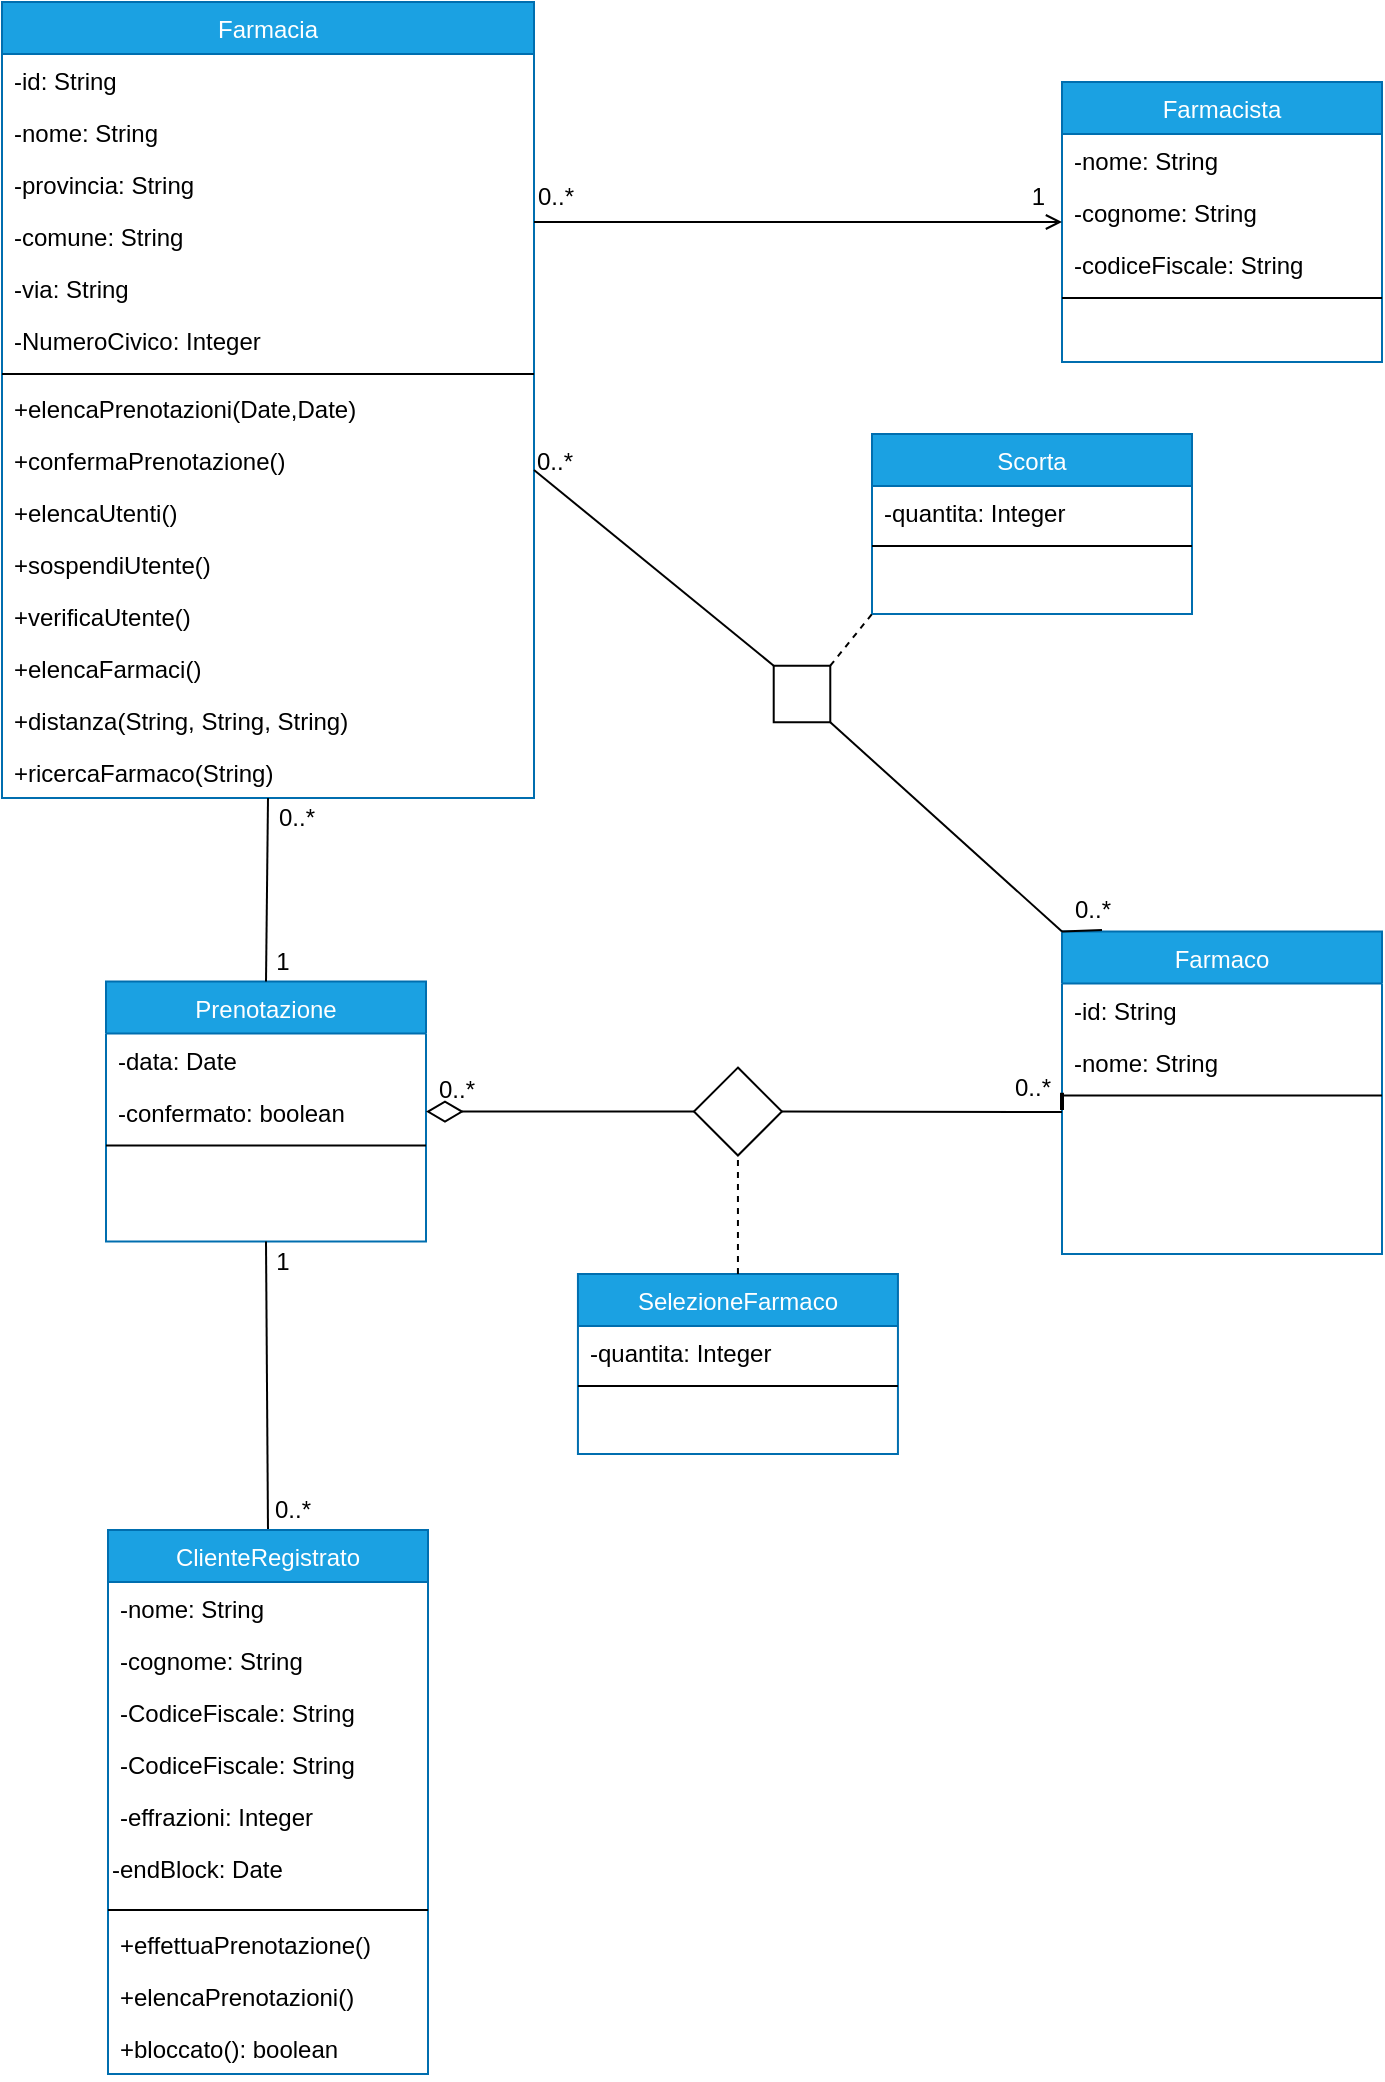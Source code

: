 <mxfile version="14.6.9" type="device"><diagram id="4JCZ7fyaf1LomhdVgu8I" name="Page-1"><mxGraphModel dx="1248" dy="677" grid="1" gridSize="10" guides="1" tooltips="1" connect="1" arrows="1" fold="1" page="1" pageScale="1" pageWidth="827" pageHeight="1169" math="0" shadow="0"><root><mxCell id="0"/><mxCell id="1" parent="0"/><mxCell id="CKkc8vY8zEH4kPUPxKoW-1" value="Farmacia" style="swimlane;fontStyle=0;align=center;verticalAlign=top;childLayout=stackLayout;horizontal=1;startSize=26;horizontalStack=0;resizeParent=1;resizeLast=0;collapsible=1;marginBottom=0;rounded=0;shadow=0;strokeWidth=1;fillColor=#1ba1e2;strokeColor=#006EAF;fontColor=#ffffff;" vertex="1" parent="1"><mxGeometry x="370" y="194" width="266" height="398" as="geometry"><mxRectangle x="230" y="140" width="160" height="26" as="alternateBounds"/></mxGeometry></mxCell><mxCell id="CKkc8vY8zEH4kPUPxKoW-2" value="-id: String" style="text;align=left;verticalAlign=top;spacingLeft=4;spacingRight=4;overflow=hidden;rotatable=0;points=[[0,0.5],[1,0.5]];portConstraint=eastwest;" vertex="1" parent="CKkc8vY8zEH4kPUPxKoW-1"><mxGeometry y="26" width="266" height="26" as="geometry"/></mxCell><mxCell id="CKkc8vY8zEH4kPUPxKoW-3" value="-nome: String&#10;" style="text;align=left;verticalAlign=top;spacingLeft=4;spacingRight=4;overflow=hidden;rotatable=0;points=[[0,0.5],[1,0.5]];portConstraint=eastwest;" vertex="1" parent="CKkc8vY8zEH4kPUPxKoW-1"><mxGeometry y="52" width="266" height="26" as="geometry"/></mxCell><mxCell id="CKkc8vY8zEH4kPUPxKoW-4" value="-provincia: String" style="text;align=left;verticalAlign=top;spacingLeft=4;spacingRight=4;overflow=hidden;rotatable=0;points=[[0,0.5],[1,0.5]];portConstraint=eastwest;rounded=0;shadow=0;html=0;" vertex="1" parent="CKkc8vY8zEH4kPUPxKoW-1"><mxGeometry y="78" width="266" height="26" as="geometry"/></mxCell><mxCell id="CKkc8vY8zEH4kPUPxKoW-5" value="-comune: String" style="text;align=left;verticalAlign=top;spacingLeft=4;spacingRight=4;overflow=hidden;rotatable=0;points=[[0,0.5],[1,0.5]];portConstraint=eastwest;rounded=0;shadow=0;html=0;" vertex="1" parent="CKkc8vY8zEH4kPUPxKoW-1"><mxGeometry y="104" width="266" height="26" as="geometry"/></mxCell><mxCell id="CKkc8vY8zEH4kPUPxKoW-6" value="-via: String" style="text;align=left;verticalAlign=top;spacingLeft=4;spacingRight=4;overflow=hidden;rotatable=0;points=[[0,0.5],[1,0.5]];portConstraint=eastwest;" vertex="1" parent="CKkc8vY8zEH4kPUPxKoW-1"><mxGeometry y="130" width="266" height="26" as="geometry"/></mxCell><mxCell id="CKkc8vY8zEH4kPUPxKoW-7" value="-NumeroCivico: Integer" style="text;align=left;verticalAlign=top;spacingLeft=4;spacingRight=4;overflow=hidden;rotatable=0;points=[[0,0.5],[1,0.5]];portConstraint=eastwest;" vertex="1" parent="CKkc8vY8zEH4kPUPxKoW-1"><mxGeometry y="156" width="266" height="26" as="geometry"/></mxCell><mxCell id="CKkc8vY8zEH4kPUPxKoW-8" value="" style="line;html=1;strokeWidth=1;align=left;verticalAlign=middle;spacingTop=-1;spacingLeft=3;spacingRight=3;rotatable=0;labelPosition=right;points=[];portConstraint=eastwest;" vertex="1" parent="CKkc8vY8zEH4kPUPxKoW-1"><mxGeometry y="182" width="266" height="8" as="geometry"/></mxCell><mxCell id="CKkc8vY8zEH4kPUPxKoW-9" value="+elencaPrenotazioni(Date,Date)" style="text;align=left;verticalAlign=top;spacingLeft=4;spacingRight=4;overflow=hidden;rotatable=0;points=[[0,0.5],[1,0.5]];portConstraint=eastwest;" vertex="1" parent="CKkc8vY8zEH4kPUPxKoW-1"><mxGeometry y="190" width="266" height="26" as="geometry"/></mxCell><mxCell id="CKkc8vY8zEH4kPUPxKoW-10" value="+confermaPrenotazione()" style="text;align=left;verticalAlign=top;spacingLeft=4;spacingRight=4;overflow=hidden;rotatable=0;points=[[0,0.5],[1,0.5]];portConstraint=eastwest;" vertex="1" parent="CKkc8vY8zEH4kPUPxKoW-1"><mxGeometry y="216" width="266" height="26" as="geometry"/></mxCell><mxCell id="CKkc8vY8zEH4kPUPxKoW-11" value="+elencaUtenti()" style="text;align=left;verticalAlign=top;spacingLeft=4;spacingRight=4;overflow=hidden;rotatable=0;points=[[0,0.5],[1,0.5]];portConstraint=eastwest;" vertex="1" parent="CKkc8vY8zEH4kPUPxKoW-1"><mxGeometry y="242" width="266" height="26" as="geometry"/></mxCell><mxCell id="CKkc8vY8zEH4kPUPxKoW-12" value="+sospendiUtente()" style="text;align=left;verticalAlign=top;spacingLeft=4;spacingRight=4;overflow=hidden;rotatable=0;points=[[0,0.5],[1,0.5]];portConstraint=eastwest;" vertex="1" parent="CKkc8vY8zEH4kPUPxKoW-1"><mxGeometry y="268" width="266" height="26" as="geometry"/></mxCell><mxCell id="CKkc8vY8zEH4kPUPxKoW-13" value="+verificaUtente()" style="text;align=left;verticalAlign=top;spacingLeft=4;spacingRight=4;overflow=hidden;rotatable=0;points=[[0,0.5],[1,0.5]];portConstraint=eastwest;" vertex="1" parent="CKkc8vY8zEH4kPUPxKoW-1"><mxGeometry y="294" width="266" height="26" as="geometry"/></mxCell><mxCell id="CKkc8vY8zEH4kPUPxKoW-14" value="+elencaFarmaci()" style="text;align=left;verticalAlign=top;spacingLeft=4;spacingRight=4;overflow=hidden;rotatable=0;points=[[0,0.5],[1,0.5]];portConstraint=eastwest;" vertex="1" parent="CKkc8vY8zEH4kPUPxKoW-1"><mxGeometry y="320" width="266" height="26" as="geometry"/></mxCell><mxCell id="CKkc8vY8zEH4kPUPxKoW-64" value="+distanza(String, String, String) " style="text;align=left;verticalAlign=top;spacingLeft=4;spacingRight=4;overflow=hidden;rotatable=0;points=[[0,0.5],[1,0.5]];portConstraint=eastwest;" vertex="1" parent="CKkc8vY8zEH4kPUPxKoW-1"><mxGeometry y="346" width="266" height="26" as="geometry"/></mxCell><mxCell id="CKkc8vY8zEH4kPUPxKoW-84" value="+ricercaFarmaco(String)" style="text;align=left;verticalAlign=top;spacingLeft=4;spacingRight=4;overflow=hidden;rotatable=0;points=[[0,0.5],[1,0.5]];portConstraint=eastwest;" vertex="1" parent="CKkc8vY8zEH4kPUPxKoW-1"><mxGeometry y="372" width="266" height="26" as="geometry"/></mxCell><mxCell id="CKkc8vY8zEH4kPUPxKoW-15" value="Farmacista" style="swimlane;fontStyle=0;align=center;verticalAlign=top;childLayout=stackLayout;horizontal=1;startSize=26;horizontalStack=0;resizeParent=1;resizeLast=0;collapsible=1;marginBottom=0;rounded=0;shadow=0;strokeWidth=1;fillColor=#1ba1e2;strokeColor=#006EAF;fontColor=#ffffff;" vertex="1" parent="1"><mxGeometry x="900" y="234" width="160" height="140" as="geometry"><mxRectangle x="550" y="140" width="160" height="26" as="alternateBounds"/></mxGeometry></mxCell><mxCell id="CKkc8vY8zEH4kPUPxKoW-16" value="-nome: String" style="text;align=left;verticalAlign=top;spacingLeft=4;spacingRight=4;overflow=hidden;rotatable=0;points=[[0,0.5],[1,0.5]];portConstraint=eastwest;" vertex="1" parent="CKkc8vY8zEH4kPUPxKoW-15"><mxGeometry y="26" width="160" height="26" as="geometry"/></mxCell><mxCell id="CKkc8vY8zEH4kPUPxKoW-17" value="-cognome: String" style="text;align=left;verticalAlign=top;spacingLeft=4;spacingRight=4;overflow=hidden;rotatable=0;points=[[0,0.5],[1,0.5]];portConstraint=eastwest;rounded=0;shadow=0;html=0;" vertex="1" parent="CKkc8vY8zEH4kPUPxKoW-15"><mxGeometry y="52" width="160" height="26" as="geometry"/></mxCell><mxCell id="CKkc8vY8zEH4kPUPxKoW-18" value="-codiceFiscale: String" style="text;align=left;verticalAlign=top;spacingLeft=4;spacingRight=4;overflow=hidden;rotatable=0;points=[[0,0.5],[1,0.5]];portConstraint=eastwest;rounded=0;shadow=0;html=0;" vertex="1" parent="CKkc8vY8zEH4kPUPxKoW-15"><mxGeometry y="78" width="160" height="26" as="geometry"/></mxCell><mxCell id="CKkc8vY8zEH4kPUPxKoW-19" value="" style="line;html=1;strokeWidth=1;align=left;verticalAlign=middle;spacingTop=-1;spacingLeft=3;spacingRight=3;rotatable=0;labelPosition=right;points=[];portConstraint=eastwest;" vertex="1" parent="CKkc8vY8zEH4kPUPxKoW-15"><mxGeometry y="104" width="160" height="8" as="geometry"/></mxCell><mxCell id="CKkc8vY8zEH4kPUPxKoW-20" value="" style="endArrow=open;shadow=0;strokeWidth=1;rounded=0;endFill=1;edgeStyle=elbowEdgeStyle;elbow=vertical;" edge="1" parent="1" source="CKkc8vY8zEH4kPUPxKoW-1" target="CKkc8vY8zEH4kPUPxKoW-15"><mxGeometry x="0.5" y="41" relative="1" as="geometry"><mxPoint x="471" y="310" as="sourcePoint"/><mxPoint x="631" y="310" as="targetPoint"/><mxPoint x="-40" y="32" as="offset"/></mxGeometry></mxCell><mxCell id="CKkc8vY8zEH4kPUPxKoW-21" value="0..*" style="resizable=0;align=left;verticalAlign=bottom;labelBackgroundColor=none;fontSize=12;" connectable="0" vertex="1" parent="CKkc8vY8zEH4kPUPxKoW-20"><mxGeometry x="-1" relative="1" as="geometry"><mxPoint y="-4" as="offset"/></mxGeometry></mxCell><mxCell id="CKkc8vY8zEH4kPUPxKoW-22" value="1" style="resizable=0;align=right;verticalAlign=bottom;labelBackgroundColor=none;fontSize=12;" connectable="0" vertex="1" parent="CKkc8vY8zEH4kPUPxKoW-20"><mxGeometry x="1" relative="1" as="geometry"><mxPoint x="-7" y="-4" as="offset"/></mxGeometry></mxCell><mxCell id="CKkc8vY8zEH4kPUPxKoW-24" value="Farmaco" style="swimlane;fontStyle=0;align=center;verticalAlign=top;childLayout=stackLayout;horizontal=1;startSize=26;horizontalStack=0;resizeParent=1;resizeLast=0;collapsible=1;marginBottom=0;rounded=0;shadow=0;strokeWidth=1;fillColor=#1ba1e2;strokeColor=#006EAF;fontColor=#ffffff;" vertex="1" parent="1"><mxGeometry x="900" y="658.77" width="160" height="161.23" as="geometry"><mxRectangle x="230" y="140" width="160" height="26" as="alternateBounds"/></mxGeometry></mxCell><mxCell id="CKkc8vY8zEH4kPUPxKoW-25" value="-id: String" style="text;align=left;verticalAlign=top;spacingLeft=4;spacingRight=4;overflow=hidden;rotatable=0;points=[[0,0.5],[1,0.5]];portConstraint=eastwest;" vertex="1" parent="CKkc8vY8zEH4kPUPxKoW-24"><mxGeometry y="26" width="160" height="26" as="geometry"/></mxCell><mxCell id="CKkc8vY8zEH4kPUPxKoW-26" value="-nome: String&#10;" style="text;align=left;verticalAlign=top;spacingLeft=4;spacingRight=4;overflow=hidden;rotatable=0;points=[[0,0.5],[1,0.5]];portConstraint=eastwest;" vertex="1" parent="CKkc8vY8zEH4kPUPxKoW-24"><mxGeometry y="52" width="160" height="26" as="geometry"/></mxCell><mxCell id="CKkc8vY8zEH4kPUPxKoW-27" value="" style="line;html=1;strokeWidth=1;align=left;verticalAlign=middle;spacingTop=-1;spacingLeft=3;spacingRight=3;rotatable=0;labelPosition=right;points=[];portConstraint=eastwest;" vertex="1" parent="CKkc8vY8zEH4kPUPxKoW-24"><mxGeometry y="78" width="160" height="8" as="geometry"/></mxCell><mxCell id="CKkc8vY8zEH4kPUPxKoW-28" value="Prenotazione" style="swimlane;fontStyle=0;align=center;verticalAlign=top;childLayout=stackLayout;horizontal=1;startSize=26;horizontalStack=0;resizeParent=1;resizeLast=0;collapsible=1;marginBottom=0;rounded=0;shadow=0;strokeWidth=1;fillColor=#1ba1e2;strokeColor=#006EAF;fontColor=#ffffff;" vertex="1" parent="1"><mxGeometry x="422" y="683.77" width="160" height="130" as="geometry"><mxRectangle x="230" y="140" width="160" height="26" as="alternateBounds"/></mxGeometry></mxCell><mxCell id="CKkc8vY8zEH4kPUPxKoW-29" value="-data: Date&#10;" style="text;align=left;verticalAlign=top;spacingLeft=4;spacingRight=4;overflow=hidden;rotatable=0;points=[[0,0.5],[1,0.5]];portConstraint=eastwest;" vertex="1" parent="CKkc8vY8zEH4kPUPxKoW-28"><mxGeometry y="26" width="160" height="26" as="geometry"/></mxCell><mxCell id="CKkc8vY8zEH4kPUPxKoW-30" value="-confermato: boolean" style="text;align=left;verticalAlign=top;spacingLeft=4;spacingRight=4;overflow=hidden;rotatable=0;points=[[0,0.5],[1,0.5]];portConstraint=eastwest;" vertex="1" parent="CKkc8vY8zEH4kPUPxKoW-28"><mxGeometry y="52" width="160" height="26" as="geometry"/></mxCell><mxCell id="CKkc8vY8zEH4kPUPxKoW-31" value="" style="line;html=1;strokeWidth=1;align=left;verticalAlign=middle;spacingTop=-1;spacingLeft=3;spacingRight=3;rotatable=0;labelPosition=right;points=[];portConstraint=eastwest;" vertex="1" parent="CKkc8vY8zEH4kPUPxKoW-28"><mxGeometry y="78" width="160" height="8" as="geometry"/></mxCell><mxCell id="CKkc8vY8zEH4kPUPxKoW-32" value="" style="endArrow=none;html=1;entryX=0.5;entryY=1;entryDx=0;entryDy=0;exitX=0.5;exitY=0;exitDx=0;exitDy=0;endFill=0;" edge="1" parent="1" source="CKkc8vY8zEH4kPUPxKoW-28" target="CKkc8vY8zEH4kPUPxKoW-1"><mxGeometry width="50" height="50" relative="1" as="geometry"><mxPoint x="751" y="516" as="sourcePoint"/><mxPoint x="751" y="438" as="targetPoint"/></mxGeometry></mxCell><mxCell id="CKkc8vY8zEH4kPUPxKoW-33" value="" style="endArrow=none;html=1;exitX=0.5;exitY=0;exitDx=0;exitDy=0;entryX=0.5;entryY=1;entryDx=0;entryDy=0;endFill=0;" edge="1" parent="1" source="CKkc8vY8zEH4kPUPxKoW-44" target="CKkc8vY8zEH4kPUPxKoW-28"><mxGeometry width="50" height="50" relative="1" as="geometry"><mxPoint x="504" y="958" as="sourcePoint"/><mxPoint x="1037" y="758" as="targetPoint"/></mxGeometry></mxCell><mxCell id="CKkc8vY8zEH4kPUPxKoW-34" value="" style="endArrow=none;html=1;exitX=1;exitY=0.5;exitDx=0;exitDy=0;entryX=0;entryY=0.5;entryDx=0;entryDy=0;endFill=0;startSize=12;strokeWidth=2;startArrow=none;startFill=0;" edge="1" parent="1" target="CKkc8vY8zEH4kPUPxKoW-24"><mxGeometry width="50" height="50" relative="1" as="geometry"><mxPoint x="900" y="748" as="sourcePoint"/><mxPoint x="1047" y="758" as="targetPoint"/></mxGeometry></mxCell><mxCell id="CKkc8vY8zEH4kPUPxKoW-35" value="" style="endArrow=none;html=1;entryX=0;entryY=0;entryDx=0;entryDy=0;endFill=0;startArrow=none;" edge="1" parent="1" target="CKkc8vY8zEH4kPUPxKoW-24"><mxGeometry width="50" height="50" relative="1" as="geometry"><mxPoint x="920" y="658" as="sourcePoint"/><mxPoint x="1061" y="598" as="targetPoint"/></mxGeometry></mxCell><mxCell id="CKkc8vY8zEH4kPUPxKoW-36" value="0..*" style="text;html=1;align=center;verticalAlign=middle;resizable=0;points=[];autosize=1;strokeColor=none;" vertex="1" parent="1"><mxGeometry x="631" y="414" width="30" height="20" as="geometry"/></mxCell><mxCell id="CKkc8vY8zEH4kPUPxKoW-38" value="1" style="text;html=1;align=center;verticalAlign=middle;resizable=0;points=[];autosize=1;strokeColor=none;" vertex="1" parent="1"><mxGeometry x="500" y="663.77" width="20" height="20" as="geometry"/></mxCell><mxCell id="CKkc8vY8zEH4kPUPxKoW-39" value="0..*" style="text;html=1;align=center;verticalAlign=middle;resizable=0;points=[];autosize=1;strokeColor=none;" vertex="1" parent="1"><mxGeometry x="502" y="592" width="30" height="20" as="geometry"/></mxCell><mxCell id="CKkc8vY8zEH4kPUPxKoW-40" value="1" style="text;html=1;align=center;verticalAlign=middle;resizable=0;points=[];autosize=1;strokeColor=none;" vertex="1" parent="1"><mxGeometry x="500" y="813.77" width="20" height="20" as="geometry"/></mxCell><mxCell id="CKkc8vY8zEH4kPUPxKoW-41" value="0..*" style="text;html=1;align=center;verticalAlign=middle;resizable=0;points=[];autosize=1;strokeColor=none;" vertex="1" parent="1"><mxGeometry x="500" y="938" width="30" height="20" as="geometry"/></mxCell><mxCell id="CKkc8vY8zEH4kPUPxKoW-42" value="0..*" style="text;html=1;align=center;verticalAlign=middle;resizable=0;points=[];autosize=1;strokeColor=none;" vertex="1" parent="1"><mxGeometry x="582" y="728" width="30" height="20" as="geometry"/></mxCell><mxCell id="CKkc8vY8zEH4kPUPxKoW-44" value="ClienteRegistrato" style="swimlane;fontStyle=0;align=center;verticalAlign=top;childLayout=stackLayout;horizontal=1;startSize=26;horizontalStack=0;resizeParent=1;resizeLast=0;collapsible=1;marginBottom=0;rounded=0;shadow=0;strokeWidth=1;fillColor=#1ba1e2;strokeColor=#006EAF;fontColor=#ffffff;" vertex="1" parent="1"><mxGeometry x="423" y="958" width="160" height="272" as="geometry"><mxRectangle x="230" y="140" width="160" height="26" as="alternateBounds"/></mxGeometry></mxCell><mxCell id="CKkc8vY8zEH4kPUPxKoW-45" value="-nome: String&#10;" style="text;align=left;verticalAlign=top;spacingLeft=4;spacingRight=4;overflow=hidden;rotatable=0;points=[[0,0.5],[1,0.5]];portConstraint=eastwest;" vertex="1" parent="CKkc8vY8zEH4kPUPxKoW-44"><mxGeometry y="26" width="160" height="26" as="geometry"/></mxCell><mxCell id="CKkc8vY8zEH4kPUPxKoW-46" value="-cognome: String" style="text;align=left;verticalAlign=top;spacingLeft=4;spacingRight=4;overflow=hidden;rotatable=0;points=[[0,0.5],[1,0.5]];portConstraint=eastwest;" vertex="1" parent="CKkc8vY8zEH4kPUPxKoW-44"><mxGeometry y="52" width="160" height="26" as="geometry"/></mxCell><mxCell id="CKkc8vY8zEH4kPUPxKoW-47" value="-CodiceFiscale: String" style="text;align=left;verticalAlign=top;spacingLeft=4;spacingRight=4;overflow=hidden;rotatable=0;points=[[0,0.5],[1,0.5]];portConstraint=eastwest;" vertex="1" parent="CKkc8vY8zEH4kPUPxKoW-44"><mxGeometry y="78" width="160" height="26" as="geometry"/></mxCell><mxCell id="CKkc8vY8zEH4kPUPxKoW-48" value="-CodiceFiscale: String" style="text;align=left;verticalAlign=top;spacingLeft=4;spacingRight=4;overflow=hidden;rotatable=0;points=[[0,0.5],[1,0.5]];portConstraint=eastwest;" vertex="1" parent="CKkc8vY8zEH4kPUPxKoW-44"><mxGeometry y="104" width="160" height="26" as="geometry"/></mxCell><mxCell id="CKkc8vY8zEH4kPUPxKoW-49" value="-effrazioni: Integer" style="text;align=left;verticalAlign=top;spacingLeft=4;spacingRight=4;overflow=hidden;rotatable=0;points=[[0,0.5],[1,0.5]];portConstraint=eastwest;" vertex="1" parent="CKkc8vY8zEH4kPUPxKoW-44"><mxGeometry y="130" width="160" height="26" as="geometry"/></mxCell><mxCell id="CKkc8vY8zEH4kPUPxKoW-50" value="&lt;font face=&quot;helvetica&quot;&gt;-endBlock: Date&lt;/font&gt;" style="text;whiteSpace=wrap;html=1;" vertex="1" parent="CKkc8vY8zEH4kPUPxKoW-44"><mxGeometry y="156" width="160" height="30" as="geometry"/></mxCell><mxCell id="CKkc8vY8zEH4kPUPxKoW-51" value="" style="line;html=1;strokeWidth=1;align=left;verticalAlign=middle;spacingTop=-1;spacingLeft=3;spacingRight=3;rotatable=0;labelPosition=right;points=[];portConstraint=eastwest;" vertex="1" parent="CKkc8vY8zEH4kPUPxKoW-44"><mxGeometry y="186" width="160" height="8" as="geometry"/></mxCell><mxCell id="CKkc8vY8zEH4kPUPxKoW-52" value="+effettuaPrenotazione()" style="text;align=left;verticalAlign=top;spacingLeft=4;spacingRight=4;overflow=hidden;rotatable=0;points=[[0,0.5],[1,0.5]];portConstraint=eastwest;" vertex="1" parent="CKkc8vY8zEH4kPUPxKoW-44"><mxGeometry y="194" width="160" height="26" as="geometry"/></mxCell><mxCell id="CKkc8vY8zEH4kPUPxKoW-53" value="+elencaPrenotazioni()" style="text;align=left;verticalAlign=top;spacingLeft=4;spacingRight=4;overflow=hidden;rotatable=0;points=[[0,0.5],[1,0.5]];portConstraint=eastwest;" vertex="1" parent="CKkc8vY8zEH4kPUPxKoW-44"><mxGeometry y="220" width="160" height="26" as="geometry"/></mxCell><mxCell id="CKkc8vY8zEH4kPUPxKoW-54" value="+bloccato(): boolean" style="text;align=left;verticalAlign=top;spacingLeft=4;spacingRight=4;overflow=hidden;rotatable=0;points=[[0,0.5],[1,0.5]];portConstraint=eastwest;" vertex="1" parent="CKkc8vY8zEH4kPUPxKoW-44"><mxGeometry y="246" width="160" height="26" as="geometry"/></mxCell><mxCell id="CKkc8vY8zEH4kPUPxKoW-56" value="" style="endArrow=none;html=1;entryX=0;entryY=0;entryDx=0;entryDy=0;endFill=0;startArrow=none;exitX=1;exitY=0.5;exitDx=0;exitDy=0;" edge="1" parent="1" source="CKkc8vY8zEH4kPUPxKoW-81" target="CKkc8vY8zEH4kPUPxKoW-24"><mxGeometry width="50" height="50" relative="1" as="geometry"><mxPoint x="636" y="428" as="sourcePoint"/><mxPoint x="850.0" y="638" as="targetPoint"/></mxGeometry></mxCell><mxCell id="CKkc8vY8zEH4kPUPxKoW-58" value="" style="endArrow=none;html=1;exitX=1;exitY=0.5;exitDx=0;exitDy=0;endFill=0;startSize=16;strokeWidth=1;startArrow=none;startFill=0;" edge="1" parent="1" source="CKkc8vY8zEH4kPUPxKoW-70"><mxGeometry width="50" height="50" relative="1" as="geometry"><mxPoint x="583" y="748" as="sourcePoint"/><mxPoint x="900" y="749" as="targetPoint"/></mxGeometry></mxCell><mxCell id="CKkc8vY8zEH4kPUPxKoW-63" value="0..*" style="text;html=1;align=center;verticalAlign=middle;resizable=0;points=[];autosize=1;strokeColor=none;" vertex="1" parent="1"><mxGeometry x="900" y="638" width="30" height="20" as="geometry"/></mxCell><mxCell id="CKkc8vY8zEH4kPUPxKoW-65" value="Scorta" style="swimlane;fontStyle=0;align=center;verticalAlign=top;childLayout=stackLayout;horizontal=1;startSize=26;horizontalStack=0;resizeParent=1;resizeLast=0;collapsible=1;marginBottom=0;rounded=0;shadow=0;strokeWidth=1;fillColor=#1ba1e2;strokeColor=#006EAF;fontColor=#ffffff;" vertex="1" parent="1"><mxGeometry x="805" y="410" width="160" height="90" as="geometry"><mxRectangle x="550" y="140" width="160" height="26" as="alternateBounds"/></mxGeometry></mxCell><mxCell id="CKkc8vY8zEH4kPUPxKoW-66" value="-quantita: Integer" style="text;align=left;verticalAlign=top;spacingLeft=4;spacingRight=4;overflow=hidden;rotatable=0;points=[[0,0.5],[1,0.5]];portConstraint=eastwest;" vertex="1" parent="CKkc8vY8zEH4kPUPxKoW-65"><mxGeometry y="26" width="160" height="26" as="geometry"/></mxCell><mxCell id="CKkc8vY8zEH4kPUPxKoW-69" value="" style="line;html=1;strokeWidth=1;align=left;verticalAlign=middle;spacingTop=-1;spacingLeft=3;spacingRight=3;rotatable=0;labelPosition=right;points=[];portConstraint=eastwest;" vertex="1" parent="CKkc8vY8zEH4kPUPxKoW-65"><mxGeometry y="52" width="160" height="8" as="geometry"/></mxCell><mxCell id="CKkc8vY8zEH4kPUPxKoW-74" value="SelezioneFarmaco" style="swimlane;fontStyle=0;align=center;verticalAlign=top;childLayout=stackLayout;horizontal=1;startSize=26;horizontalStack=0;resizeParent=1;resizeLast=0;collapsible=1;marginBottom=0;rounded=0;shadow=0;strokeWidth=1;fillColor=#1ba1e2;strokeColor=#006EAF;fontColor=#ffffff;" vertex="1" parent="1"><mxGeometry x="657.97" y="830" width="160" height="90" as="geometry"><mxRectangle x="550" y="140" width="160" height="26" as="alternateBounds"/></mxGeometry></mxCell><mxCell id="CKkc8vY8zEH4kPUPxKoW-75" value="-quantita: Integer" style="text;align=left;verticalAlign=top;spacingLeft=4;spacingRight=4;overflow=hidden;rotatable=0;points=[[0,0.5],[1,0.5]];portConstraint=eastwest;" vertex="1" parent="CKkc8vY8zEH4kPUPxKoW-74"><mxGeometry y="26" width="160" height="26" as="geometry"/></mxCell><mxCell id="CKkc8vY8zEH4kPUPxKoW-76" value="" style="line;html=1;strokeWidth=1;align=left;verticalAlign=middle;spacingTop=-1;spacingLeft=3;spacingRight=3;rotatable=0;labelPosition=right;points=[];portConstraint=eastwest;" vertex="1" parent="CKkc8vY8zEH4kPUPxKoW-74"><mxGeometry y="52" width="160" height="8" as="geometry"/></mxCell><mxCell id="CKkc8vY8zEH4kPUPxKoW-70" value="" style="rhombus;whiteSpace=wrap;html=1;rotation=0;" vertex="1" parent="1"><mxGeometry x="715.97" y="726.77" width="44" height="44" as="geometry"/></mxCell><mxCell id="CKkc8vY8zEH4kPUPxKoW-77" value="" style="endArrow=none;html=1;exitX=1;exitY=0.5;exitDx=0;exitDy=0;entryX=0;entryY=0.5;entryDx=0;entryDy=0;endFill=0;startSize=16;sourcePerimeterSpacing=0;strokeWidth=1;startArrow=diamondThin;startFill=0;" edge="1" parent="1" source="CKkc8vY8zEH4kPUPxKoW-28" target="CKkc8vY8zEH4kPUPxKoW-70"><mxGeometry width="50" height="50" relative="1" as="geometry"><mxPoint x="583" y="748" as="sourcePoint"/><mxPoint x="890" y="746" as="targetPoint"/></mxGeometry></mxCell><mxCell id="CKkc8vY8zEH4kPUPxKoW-78" value="" style="endArrow=none;html=1;startSize=16;sourcePerimeterSpacing=0;strokeWidth=1;exitX=0.5;exitY=0;exitDx=0;exitDy=0;dashed=1;" edge="1" parent="1" source="CKkc8vY8zEH4kPUPxKoW-74" target="CKkc8vY8zEH4kPUPxKoW-70"><mxGeometry width="50" height="50" relative="1" as="geometry"><mxPoint x="820" y="800" as="sourcePoint"/><mxPoint x="738" y="770" as="targetPoint"/></mxGeometry></mxCell><mxCell id="CKkc8vY8zEH4kPUPxKoW-80" value="" style="endArrow=none;html=1;startSize=16;sourcePerimeterSpacing=0;strokeWidth=1;entryX=0;entryY=1;entryDx=0;entryDy=0;exitX=0.5;exitY=0;exitDx=0;exitDy=0;dashed=1;" edge="1" parent="1" source="CKkc8vY8zEH4kPUPxKoW-81" target="CKkc8vY8zEH4kPUPxKoW-65"><mxGeometry width="50" height="50" relative="1" as="geometry"><mxPoint x="1030" y="550" as="sourcePoint"/><mxPoint x="820" y="520" as="targetPoint"/></mxGeometry></mxCell><mxCell id="CKkc8vY8zEH4kPUPxKoW-81" value="" style="rhombus;whiteSpace=wrap;html=1;rotation=45;" vertex="1" parent="1"><mxGeometry x="750" y="520" width="40" height="40" as="geometry"/></mxCell><mxCell id="CKkc8vY8zEH4kPUPxKoW-82" value="" style="endArrow=none;html=1;entryX=0;entryY=0.5;entryDx=0;entryDy=0;endFill=0;" edge="1" parent="1" target="CKkc8vY8zEH4kPUPxKoW-81"><mxGeometry width="50" height="50" relative="1" as="geometry"><mxPoint x="636" y="428.0" as="sourcePoint"/><mxPoint x="920" y="658" as="targetPoint"/></mxGeometry></mxCell><mxCell id="CKkc8vY8zEH4kPUPxKoW-83" value="0..*" style="text;html=1;align=center;verticalAlign=middle;resizable=0;points=[];autosize=1;strokeColor=none;" vertex="1" parent="1"><mxGeometry x="870" y="726.77" width="30" height="20" as="geometry"/></mxCell></root></mxGraphModel></diagram></mxfile>